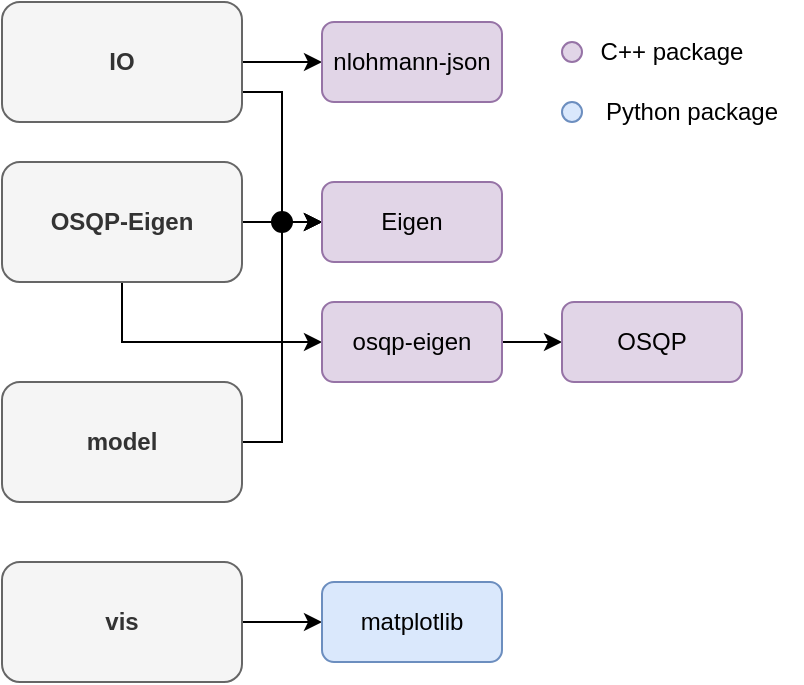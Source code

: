 <mxfile version="20.8.5" type="github">
  <diagram id="Iy5sryAuXxn3RWMZBRz0" name="Page-1">
    <mxGraphModel dx="1194" dy="797" grid="1" gridSize="10" guides="1" tooltips="1" connect="1" arrows="1" fold="1" page="1" pageScale="1" pageWidth="827" pageHeight="1169" math="0" shadow="0">
      <root>
        <mxCell id="0" />
        <mxCell id="1" parent="0" />
        <mxCell id="wNl4BhHVMznYK_FbZay_-38" style="edgeStyle=orthogonalEdgeStyle;rounded=0;orthogonalLoop=1;jettySize=auto;html=1;exitX=1;exitY=0.5;exitDx=0;exitDy=0;entryX=0;entryY=0.5;entryDx=0;entryDy=0;" parent="1" source="wNl4BhHVMznYK_FbZay_-26" target="wNl4BhHVMznYK_FbZay_-30" edge="1">
          <mxGeometry relative="1" as="geometry" />
        </mxCell>
        <mxCell id="wNl4BhHVMznYK_FbZay_-40" style="edgeStyle=orthogonalEdgeStyle;rounded=0;orthogonalLoop=1;jettySize=auto;html=1;exitX=1;exitY=0.75;exitDx=0;exitDy=0;entryX=0;entryY=0.5;entryDx=0;entryDy=0;" parent="1" source="wNl4BhHVMznYK_FbZay_-26" target="wNl4BhHVMznYK_FbZay_-31" edge="1">
          <mxGeometry relative="1" as="geometry" />
        </mxCell>
        <mxCell id="wNl4BhHVMznYK_FbZay_-26" value="&lt;b&gt;IO&lt;/b&gt;" style="rounded=1;whiteSpace=wrap;html=1;fillColor=#f5f5f5;fontColor=#333333;strokeColor=#666666;" parent="1" vertex="1">
          <mxGeometry x="160" y="80" width="120" height="60" as="geometry" />
        </mxCell>
        <mxCell id="wNl4BhHVMznYK_FbZay_-41" style="edgeStyle=orthogonalEdgeStyle;rounded=0;orthogonalLoop=1;jettySize=auto;html=1;exitX=1;exitY=0.5;exitDx=0;exitDy=0;startArrow=none;" parent="1" source="wNl4BhHVMznYK_FbZay_-43" edge="1">
          <mxGeometry relative="1" as="geometry">
            <mxPoint x="320" y="190" as="targetPoint" />
            <Array as="points">
              <mxPoint x="300" y="190" />
            </Array>
          </mxGeometry>
        </mxCell>
        <mxCell id="vTrtFj_iLIDVPObdmPtd-1" style="edgeStyle=orthogonalEdgeStyle;rounded=0;orthogonalLoop=1;jettySize=auto;html=1;exitX=1;exitY=0.5;exitDx=0;exitDy=0;entryX=0.5;entryY=1;entryDx=0;entryDy=0;endArrow=none;endFill=0;" edge="1" parent="1" source="wNl4BhHVMznYK_FbZay_-27" target="wNl4BhHVMznYK_FbZay_-43">
          <mxGeometry relative="1" as="geometry" />
        </mxCell>
        <mxCell id="wNl4BhHVMznYK_FbZay_-27" value="&lt;b&gt;model&lt;/b&gt;" style="rounded=1;whiteSpace=wrap;html=1;fillColor=#f5f5f5;fontColor=#333333;strokeColor=#666666;" parent="1" vertex="1">
          <mxGeometry x="160" y="270" width="120" height="60" as="geometry" />
        </mxCell>
        <mxCell id="wNl4BhHVMznYK_FbZay_-42" style="edgeStyle=orthogonalEdgeStyle;rounded=0;orthogonalLoop=1;jettySize=auto;html=1;exitX=1;exitY=0.5;exitDx=0;exitDy=0;entryX=0;entryY=0.5;entryDx=0;entryDy=0;" parent="1" source="wNl4BhHVMznYK_FbZay_-28" target="wNl4BhHVMznYK_FbZay_-31" edge="1">
          <mxGeometry relative="1" as="geometry" />
        </mxCell>
        <mxCell id="wNl4BhHVMznYK_FbZay_-46" style="edgeStyle=orthogonalEdgeStyle;rounded=0;orthogonalLoop=1;jettySize=auto;html=1;exitX=0.5;exitY=1;exitDx=0;exitDy=0;entryX=0;entryY=0.5;entryDx=0;entryDy=0;" parent="1" source="wNl4BhHVMznYK_FbZay_-28" target="wNl4BhHVMznYK_FbZay_-32" edge="1">
          <mxGeometry relative="1" as="geometry" />
        </mxCell>
        <mxCell id="wNl4BhHVMznYK_FbZay_-28" value="&lt;b&gt;OSQP-Eigen&lt;/b&gt;" style="rounded=1;whiteSpace=wrap;html=1;fillColor=#f5f5f5;fontColor=#333333;strokeColor=#666666;" parent="1" vertex="1">
          <mxGeometry x="160" y="160" width="120" height="60" as="geometry" />
        </mxCell>
        <mxCell id="wNl4BhHVMznYK_FbZay_-36" style="edgeStyle=orthogonalEdgeStyle;rounded=0;orthogonalLoop=1;jettySize=auto;html=1;exitX=1;exitY=0.5;exitDx=0;exitDy=0;entryX=0;entryY=0.5;entryDx=0;entryDy=0;" parent="1" source="wNl4BhHVMznYK_FbZay_-29" target="wNl4BhHVMznYK_FbZay_-33" edge="1">
          <mxGeometry relative="1" as="geometry" />
        </mxCell>
        <mxCell id="wNl4BhHVMznYK_FbZay_-29" value="&lt;b&gt;vis&lt;/b&gt;" style="rounded=1;whiteSpace=wrap;html=1;fillColor=#f5f5f5;fontColor=#333333;strokeColor=#666666;" parent="1" vertex="1">
          <mxGeometry x="160" y="360" width="120" height="60" as="geometry" />
        </mxCell>
        <mxCell id="wNl4BhHVMznYK_FbZay_-30" value="nlohmann-json" style="rounded=1;whiteSpace=wrap;html=1;fillColor=#e1d5e7;strokeColor=#9673a6;" parent="1" vertex="1">
          <mxGeometry x="320" y="90" width="90" height="40" as="geometry" />
        </mxCell>
        <mxCell id="wNl4BhHVMznYK_FbZay_-31" value="Eigen" style="rounded=1;whiteSpace=wrap;html=1;fillColor=#e1d5e7;strokeColor=#9673a6;" parent="1" vertex="1">
          <mxGeometry x="320" y="170" width="90" height="40" as="geometry" />
        </mxCell>
        <mxCell id="wNl4BhHVMznYK_FbZay_-37" style="edgeStyle=orthogonalEdgeStyle;rounded=0;orthogonalLoop=1;jettySize=auto;html=1;exitX=1;exitY=0.5;exitDx=0;exitDy=0;entryX=0;entryY=0.5;entryDx=0;entryDy=0;" parent="1" source="wNl4BhHVMznYK_FbZay_-32" target="wNl4BhHVMznYK_FbZay_-34" edge="1">
          <mxGeometry relative="1" as="geometry" />
        </mxCell>
        <mxCell id="wNl4BhHVMznYK_FbZay_-32" value="osqp-eigen" style="rounded=1;whiteSpace=wrap;html=1;fillColor=#e1d5e7;strokeColor=#9673a6;" parent="1" vertex="1">
          <mxGeometry x="320" y="230" width="90" height="40" as="geometry" />
        </mxCell>
        <mxCell id="wNl4BhHVMznYK_FbZay_-33" value="matplotlib" style="rounded=1;whiteSpace=wrap;html=1;fillColor=#dae8fc;strokeColor=#6c8ebf;" parent="1" vertex="1">
          <mxGeometry x="320" y="370" width="90" height="40" as="geometry" />
        </mxCell>
        <mxCell id="wNl4BhHVMznYK_FbZay_-34" value="OSQP" style="rounded=1;whiteSpace=wrap;html=1;fillColor=#e1d5e7;strokeColor=#9673a6;" parent="1" vertex="1">
          <mxGeometry x="440" y="230" width="90" height="40" as="geometry" />
        </mxCell>
        <mxCell id="wNl4BhHVMznYK_FbZay_-43" value="" style="ellipse;whiteSpace=wrap;html=1;aspect=fixed;fillColor=#000000;" parent="1" vertex="1">
          <mxGeometry x="295" y="185" width="10" height="10" as="geometry" />
        </mxCell>
        <mxCell id="wNl4BhHVMznYK_FbZay_-47" value="" style="ellipse;whiteSpace=wrap;html=1;aspect=fixed;fillColor=#e1d5e7;strokeColor=#9673a6;" parent="1" vertex="1">
          <mxGeometry x="440" y="100" width="10" height="10" as="geometry" />
        </mxCell>
        <mxCell id="wNl4BhHVMznYK_FbZay_-48" value="" style="ellipse;whiteSpace=wrap;html=1;aspect=fixed;fillColor=#dae8fc;strokeColor=#6c8ebf;" parent="1" vertex="1">
          <mxGeometry x="440" y="130" width="10" height="10" as="geometry" />
        </mxCell>
        <mxCell id="wNl4BhHVMznYK_FbZay_-49" value="C++ package" style="text;html=1;strokeColor=none;fillColor=none;align=center;verticalAlign=middle;whiteSpace=wrap;rounded=0;" parent="1" vertex="1">
          <mxGeometry x="440" y="90" width="110" height="30" as="geometry" />
        </mxCell>
        <mxCell id="wNl4BhHVMznYK_FbZay_-50" value="Python package" style="text;html=1;strokeColor=none;fillColor=none;align=center;verticalAlign=middle;whiteSpace=wrap;rounded=0;" parent="1" vertex="1">
          <mxGeometry x="450" y="120" width="110" height="30" as="geometry" />
        </mxCell>
      </root>
    </mxGraphModel>
  </diagram>
</mxfile>
